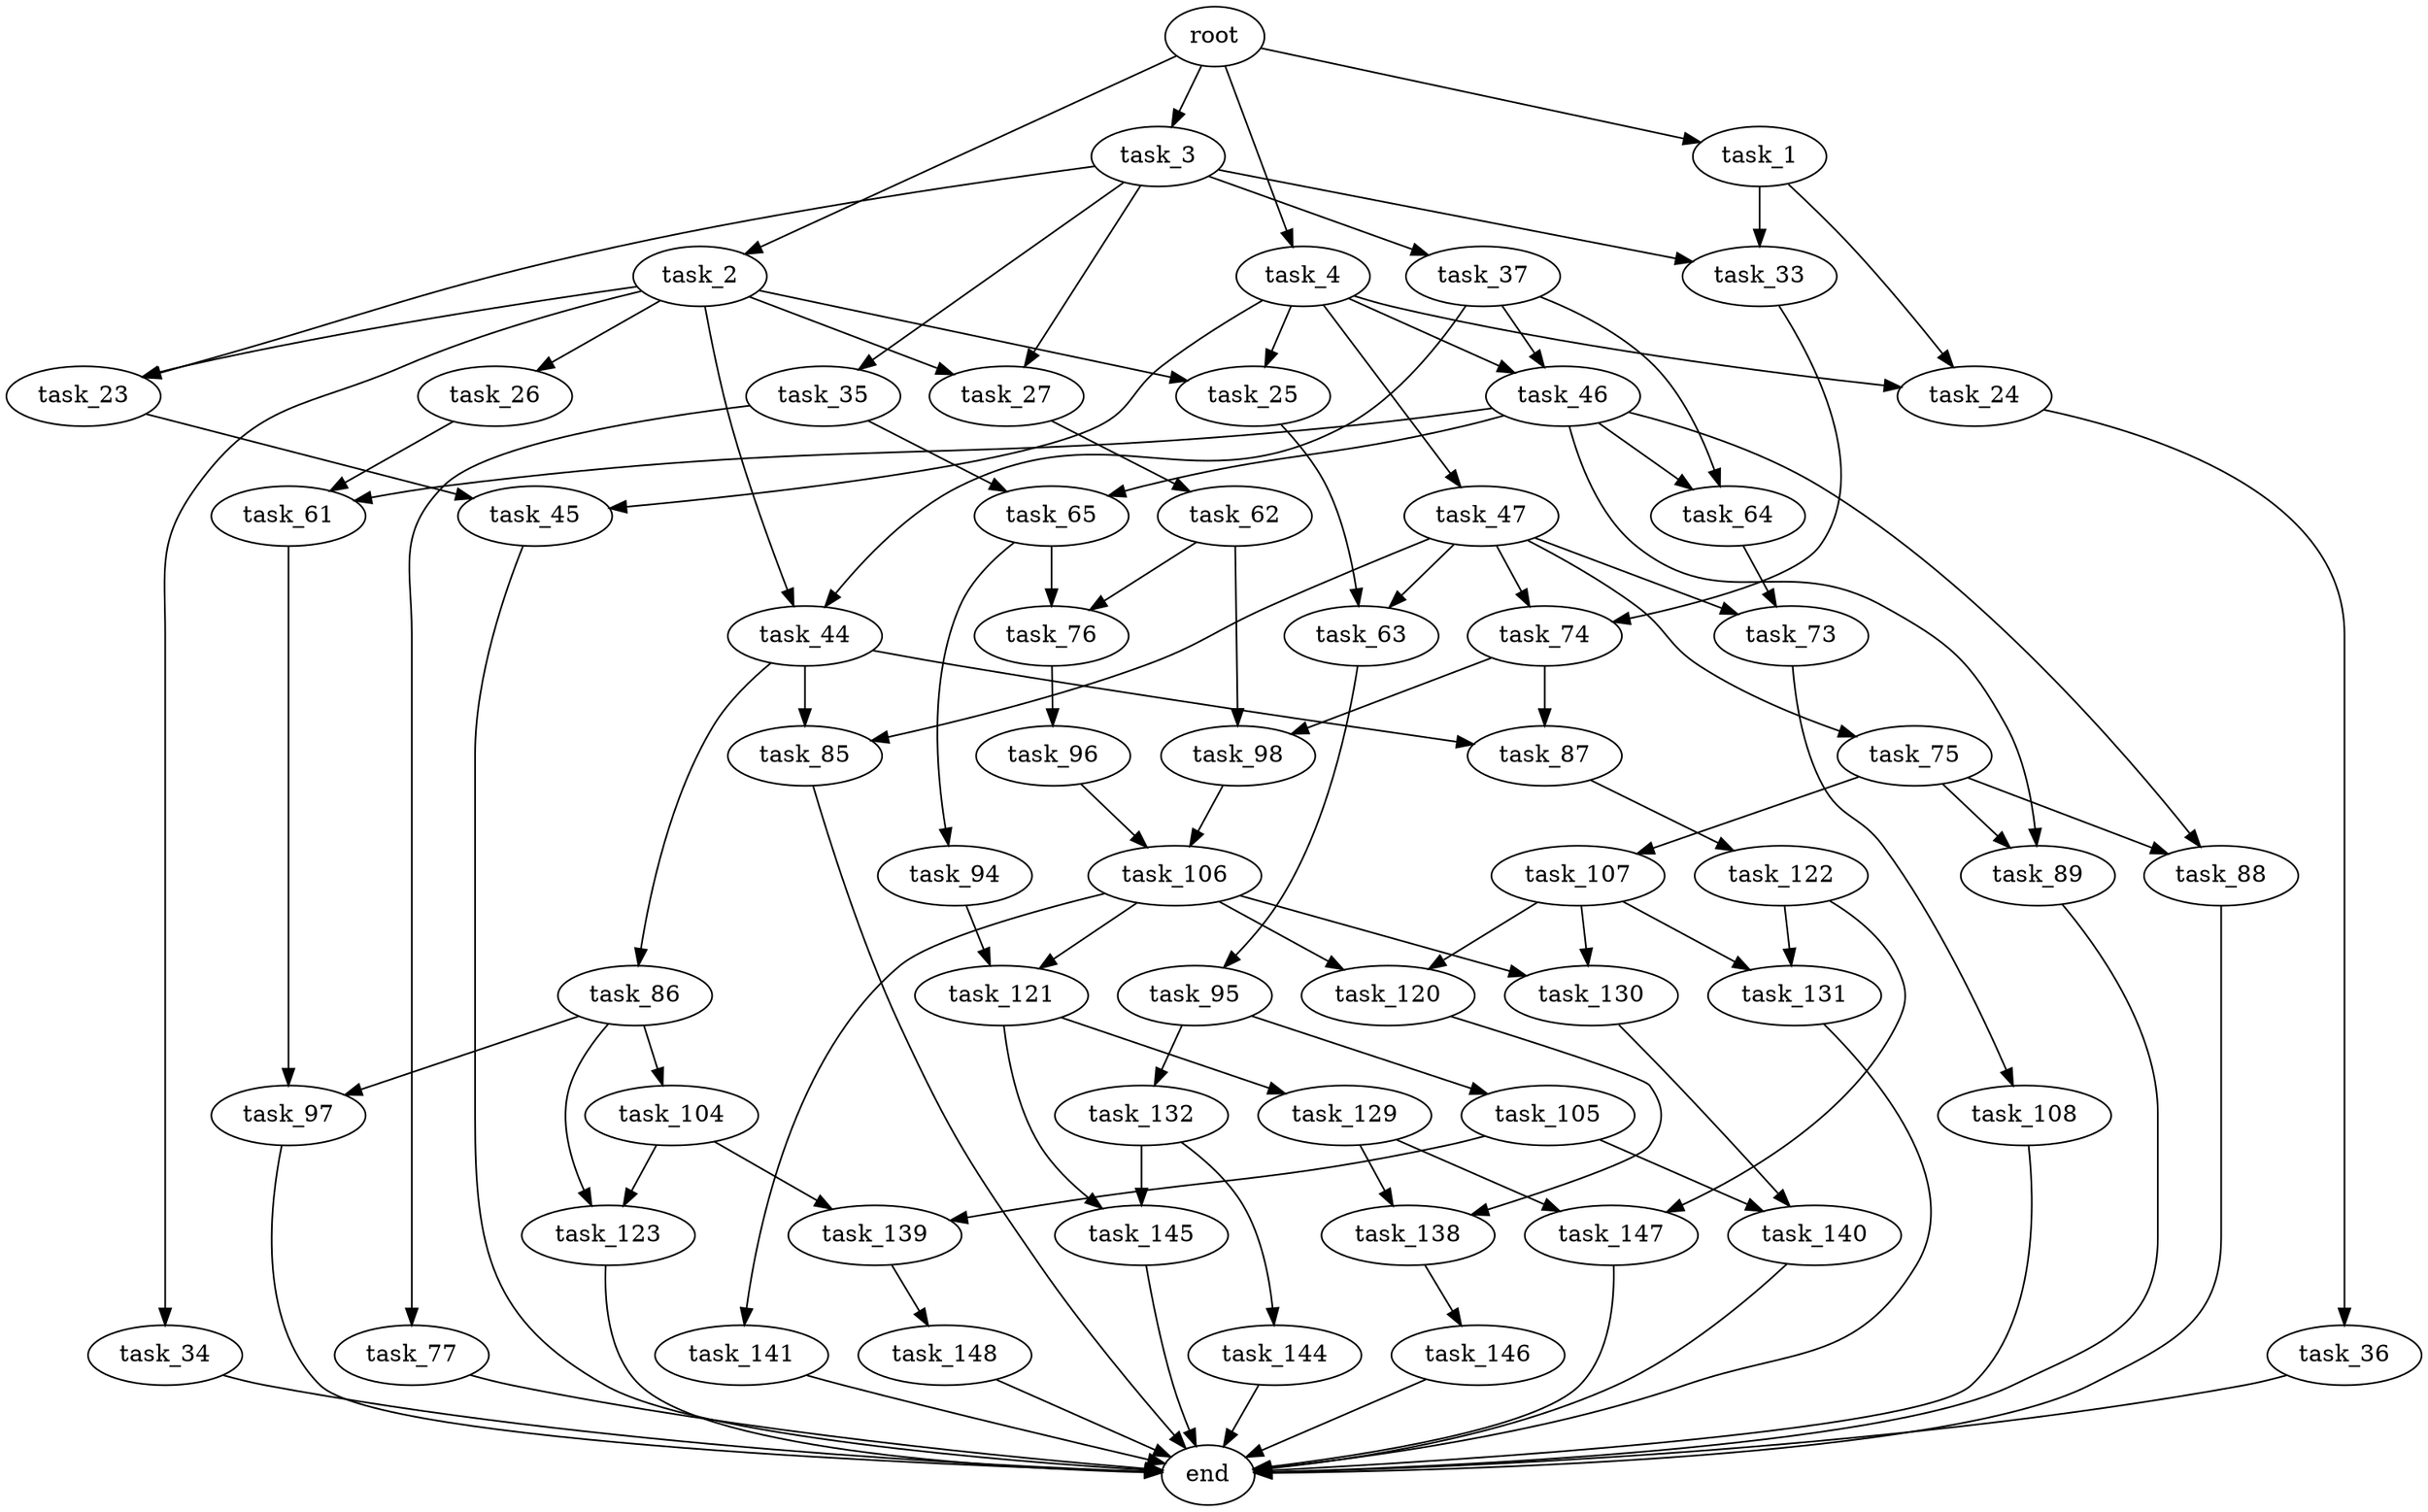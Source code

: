digraph G {
  root [size="0.000000"];
  task_1 [size="841763671319.000000"];
  task_2 [size="892756839624.000000"];
  task_3 [size="37764242693.000000"];
  task_4 [size="549755813888.000000"];
  task_24 [size="138807367718.000000"];
  task_33 [size="230240875941.000000"];
  task_23 [size="167177228508.000000"];
  task_25 [size="782757789696.000000"];
  task_26 [size="8589934592.000000"];
  task_27 [size="10675877919.000000"];
  task_34 [size="11257757881.000000"];
  task_44 [size="2935488983.000000"];
  task_35 [size="13636130824.000000"];
  task_37 [size="185891112191.000000"];
  task_45 [size="8589934592.000000"];
  task_46 [size="14875993639.000000"];
  task_47 [size="25754504295.000000"];
  task_36 [size="17728369253.000000"];
  task_63 [size="26778515789.000000"];
  task_61 [size="6057587516.000000"];
  task_62 [size="32052512016.000000"];
  task_74 [size="87545818018.000000"];
  end [size="0.000000"];
  task_65 [size="151964059740.000000"];
  task_77 [size="34756205701.000000"];
  task_64 [size="17602214006.000000"];
  task_85 [size="406617179465.000000"];
  task_86 [size="263781893582.000000"];
  task_87 [size="5666404493.000000"];
  task_88 [size="231928233984.000000"];
  task_89 [size="368293445632.000000"];
  task_73 [size="184404693504.000000"];
  task_75 [size="8589934592.000000"];
  task_97 [size="14703258476.000000"];
  task_76 [size="134217728000.000000"];
  task_98 [size="603274359428.000000"];
  task_95 [size="7929548408.000000"];
  task_94 [size="10942979897.000000"];
  task_108 [size="8589934592.000000"];
  task_107 [size="968502435.000000"];
  task_96 [size="3234402770.000000"];
  task_104 [size="38573806008.000000"];
  task_123 [size="914265417830.000000"];
  task_122 [size="223340487852.000000"];
  task_121 [size="703731774156.000000"];
  task_105 [size="34032548600.000000"];
  task_132 [size="166948452132.000000"];
  task_106 [size="7833843572.000000"];
  task_139 [size="486850372.000000"];
  task_140 [size="5109124396.000000"];
  task_120 [size="8589934592.000000"];
  task_130 [size="3883977542.000000"];
  task_141 [size="28991029248.000000"];
  task_131 [size="549755813888.000000"];
  task_138 [size="3553587577.000000"];
  task_129 [size="31492152416.000000"];
  task_145 [size="84497459806.000000"];
  task_147 [size="134217728000.000000"];
  task_144 [size="8589934592.000000"];
  task_146 [size="231928233984.000000"];
  task_148 [size="208233311154.000000"];

  root -> task_1 [size="1.000000"];
  root -> task_2 [size="1.000000"];
  root -> task_3 [size="1.000000"];
  root -> task_4 [size="1.000000"];
  task_1 -> task_24 [size="838860800.000000"];
  task_1 -> task_33 [size="838860800.000000"];
  task_2 -> task_23 [size="536870912.000000"];
  task_2 -> task_25 [size="536870912.000000"];
  task_2 -> task_26 [size="536870912.000000"];
  task_2 -> task_27 [size="536870912.000000"];
  task_2 -> task_34 [size="536870912.000000"];
  task_2 -> task_44 [size="536870912.000000"];
  task_3 -> task_23 [size="679477248.000000"];
  task_3 -> task_27 [size="679477248.000000"];
  task_3 -> task_33 [size="679477248.000000"];
  task_3 -> task_35 [size="679477248.000000"];
  task_3 -> task_37 [size="679477248.000000"];
  task_4 -> task_24 [size="536870912.000000"];
  task_4 -> task_25 [size="536870912.000000"];
  task_4 -> task_45 [size="536870912.000000"];
  task_4 -> task_46 [size="536870912.000000"];
  task_4 -> task_47 [size="536870912.000000"];
  task_24 -> task_36 [size="209715200.000000"];
  task_33 -> task_74 [size="209715200.000000"];
  task_23 -> task_45 [size="134217728.000000"];
  task_25 -> task_63 [size="679477248.000000"];
  task_26 -> task_61 [size="33554432.000000"];
  task_27 -> task_62 [size="679477248.000000"];
  task_34 -> end [size="1.000000"];
  task_44 -> task_85 [size="75497472.000000"];
  task_44 -> task_86 [size="75497472.000000"];
  task_44 -> task_87 [size="75497472.000000"];
  task_35 -> task_65 [size="679477248.000000"];
  task_35 -> task_77 [size="679477248.000000"];
  task_37 -> task_44 [size="209715200.000000"];
  task_37 -> task_46 [size="209715200.000000"];
  task_37 -> task_64 [size="209715200.000000"];
  task_45 -> end [size="1.000000"];
  task_46 -> task_61 [size="301989888.000000"];
  task_46 -> task_64 [size="301989888.000000"];
  task_46 -> task_65 [size="301989888.000000"];
  task_46 -> task_88 [size="301989888.000000"];
  task_46 -> task_89 [size="301989888.000000"];
  task_47 -> task_63 [size="411041792.000000"];
  task_47 -> task_73 [size="411041792.000000"];
  task_47 -> task_74 [size="411041792.000000"];
  task_47 -> task_75 [size="411041792.000000"];
  task_47 -> task_85 [size="411041792.000000"];
  task_36 -> end [size="1.000000"];
  task_63 -> task_95 [size="33554432.000000"];
  task_61 -> task_97 [size="301989888.000000"];
  task_62 -> task_76 [size="33554432.000000"];
  task_62 -> task_98 [size="33554432.000000"];
  task_74 -> task_87 [size="209715200.000000"];
  task_74 -> task_98 [size="209715200.000000"];
  task_65 -> task_76 [size="134217728.000000"];
  task_65 -> task_94 [size="134217728.000000"];
  task_77 -> end [size="1.000000"];
  task_64 -> task_73 [size="838860800.000000"];
  task_85 -> end [size="1.000000"];
  task_86 -> task_97 [size="301989888.000000"];
  task_86 -> task_104 [size="301989888.000000"];
  task_86 -> task_123 [size="301989888.000000"];
  task_87 -> task_122 [size="134217728.000000"];
  task_88 -> end [size="1.000000"];
  task_89 -> end [size="1.000000"];
  task_73 -> task_108 [size="134217728.000000"];
  task_75 -> task_88 [size="33554432.000000"];
  task_75 -> task_89 [size="33554432.000000"];
  task_75 -> task_107 [size="33554432.000000"];
  task_97 -> end [size="1.000000"];
  task_76 -> task_96 [size="209715200.000000"];
  task_98 -> task_106 [size="536870912.000000"];
  task_95 -> task_105 [size="134217728.000000"];
  task_95 -> task_132 [size="134217728.000000"];
  task_94 -> task_121 [size="411041792.000000"];
  task_108 -> end [size="1.000000"];
  task_107 -> task_120 [size="33554432.000000"];
  task_107 -> task_130 [size="33554432.000000"];
  task_107 -> task_131 [size="33554432.000000"];
  task_96 -> task_106 [size="209715200.000000"];
  task_104 -> task_123 [size="134217728.000000"];
  task_104 -> task_139 [size="134217728.000000"];
  task_123 -> end [size="1.000000"];
  task_122 -> task_131 [size="209715200.000000"];
  task_122 -> task_147 [size="209715200.000000"];
  task_121 -> task_129 [size="838860800.000000"];
  task_121 -> task_145 [size="838860800.000000"];
  task_105 -> task_139 [size="838860800.000000"];
  task_105 -> task_140 [size="838860800.000000"];
  task_132 -> task_144 [size="301989888.000000"];
  task_132 -> task_145 [size="301989888.000000"];
  task_106 -> task_120 [size="838860800.000000"];
  task_106 -> task_121 [size="838860800.000000"];
  task_106 -> task_130 [size="838860800.000000"];
  task_106 -> task_141 [size="838860800.000000"];
  task_139 -> task_148 [size="33554432.000000"];
  task_140 -> end [size="1.000000"];
  task_120 -> task_138 [size="33554432.000000"];
  task_130 -> task_140 [size="134217728.000000"];
  task_141 -> end [size="1.000000"];
  task_131 -> end [size="1.000000"];
  task_138 -> task_146 [size="209715200.000000"];
  task_129 -> task_138 [size="536870912.000000"];
  task_129 -> task_147 [size="536870912.000000"];
  task_145 -> end [size="1.000000"];
  task_147 -> end [size="1.000000"];
  task_144 -> end [size="1.000000"];
  task_146 -> end [size="1.000000"];
  task_148 -> end [size="1.000000"];
}
